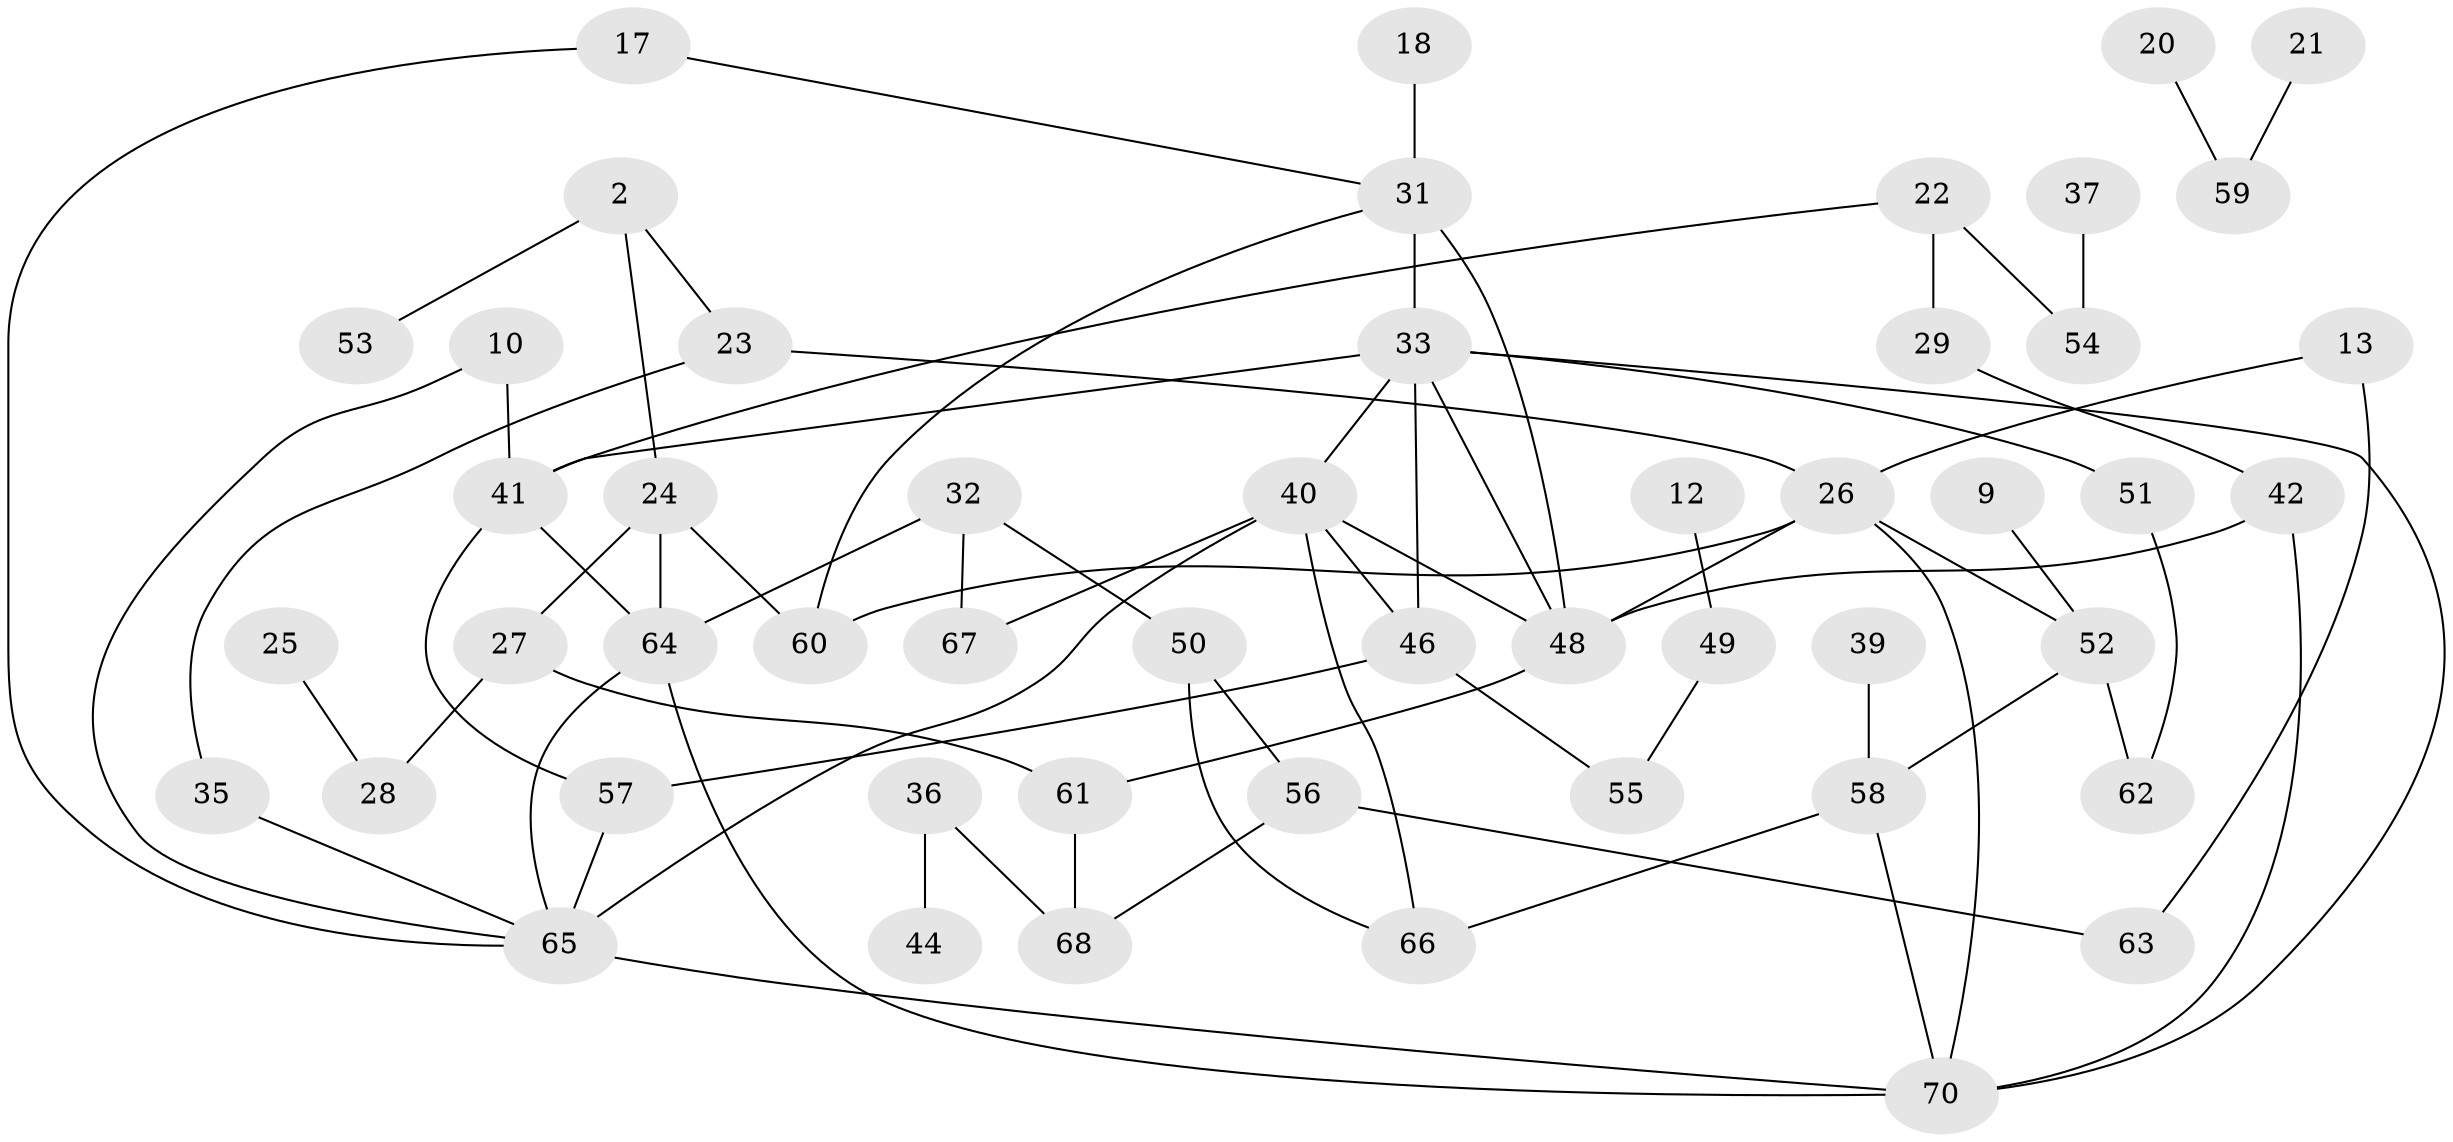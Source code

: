 // original degree distribution, {1: 0.25, 0: 0.12142857142857143, 2: 0.2714285714285714, 4: 0.08571428571428572, 3: 0.18571428571428572, 5: 0.07857142857142857, 6: 0.007142857142857143}
// Generated by graph-tools (version 1.1) at 2025/35/03/04/25 23:35:45]
// undirected, 51 vertices, 74 edges
graph export_dot {
  node [color=gray90,style=filled];
  2;
  9;
  10;
  12;
  13;
  17;
  18;
  20;
  21;
  22;
  23;
  24;
  25;
  26;
  27;
  28;
  29;
  31;
  32;
  33;
  35;
  36;
  37;
  39;
  40;
  41;
  42;
  44;
  46;
  48;
  49;
  50;
  51;
  52;
  53;
  54;
  55;
  56;
  57;
  58;
  59;
  60;
  61;
  62;
  63;
  64;
  65;
  66;
  67;
  68;
  70;
  2 -- 23 [weight=1.0];
  2 -- 24 [weight=1.0];
  2 -- 53 [weight=1.0];
  9 -- 52 [weight=1.0];
  10 -- 41 [weight=1.0];
  10 -- 65 [weight=1.0];
  12 -- 49 [weight=1.0];
  13 -- 26 [weight=1.0];
  13 -- 63 [weight=1.0];
  17 -- 31 [weight=1.0];
  17 -- 65 [weight=1.0];
  18 -- 31 [weight=1.0];
  20 -- 59 [weight=1.0];
  21 -- 59 [weight=1.0];
  22 -- 29 [weight=1.0];
  22 -- 41 [weight=1.0];
  22 -- 54 [weight=1.0];
  23 -- 26 [weight=1.0];
  23 -- 35 [weight=1.0];
  24 -- 27 [weight=1.0];
  24 -- 60 [weight=1.0];
  24 -- 64 [weight=1.0];
  25 -- 28 [weight=1.0];
  26 -- 48 [weight=1.0];
  26 -- 52 [weight=1.0];
  26 -- 60 [weight=1.0];
  26 -- 70 [weight=1.0];
  27 -- 28 [weight=1.0];
  27 -- 61 [weight=1.0];
  29 -- 42 [weight=1.0];
  31 -- 33 [weight=2.0];
  31 -- 48 [weight=1.0];
  31 -- 60 [weight=1.0];
  32 -- 50 [weight=1.0];
  32 -- 64 [weight=1.0];
  32 -- 67 [weight=1.0];
  33 -- 40 [weight=1.0];
  33 -- 41 [weight=1.0];
  33 -- 46 [weight=1.0];
  33 -- 48 [weight=1.0];
  33 -- 51 [weight=1.0];
  33 -- 70 [weight=1.0];
  35 -- 65 [weight=1.0];
  36 -- 44 [weight=1.0];
  36 -- 68 [weight=1.0];
  37 -- 54 [weight=1.0];
  39 -- 58 [weight=1.0];
  40 -- 46 [weight=1.0];
  40 -- 48 [weight=1.0];
  40 -- 65 [weight=1.0];
  40 -- 66 [weight=1.0];
  40 -- 67 [weight=1.0];
  41 -- 57 [weight=1.0];
  41 -- 64 [weight=1.0];
  42 -- 48 [weight=1.0];
  42 -- 70 [weight=1.0];
  46 -- 55 [weight=1.0];
  46 -- 57 [weight=2.0];
  48 -- 61 [weight=1.0];
  49 -- 55 [weight=1.0];
  50 -- 56 [weight=2.0];
  50 -- 66 [weight=1.0];
  51 -- 62 [weight=1.0];
  52 -- 58 [weight=1.0];
  52 -- 62 [weight=1.0];
  56 -- 63 [weight=1.0];
  56 -- 68 [weight=1.0];
  57 -- 65 [weight=2.0];
  58 -- 66 [weight=1.0];
  58 -- 70 [weight=1.0];
  61 -- 68 [weight=1.0];
  64 -- 65 [weight=1.0];
  64 -- 70 [weight=1.0];
  65 -- 70 [weight=1.0];
}
